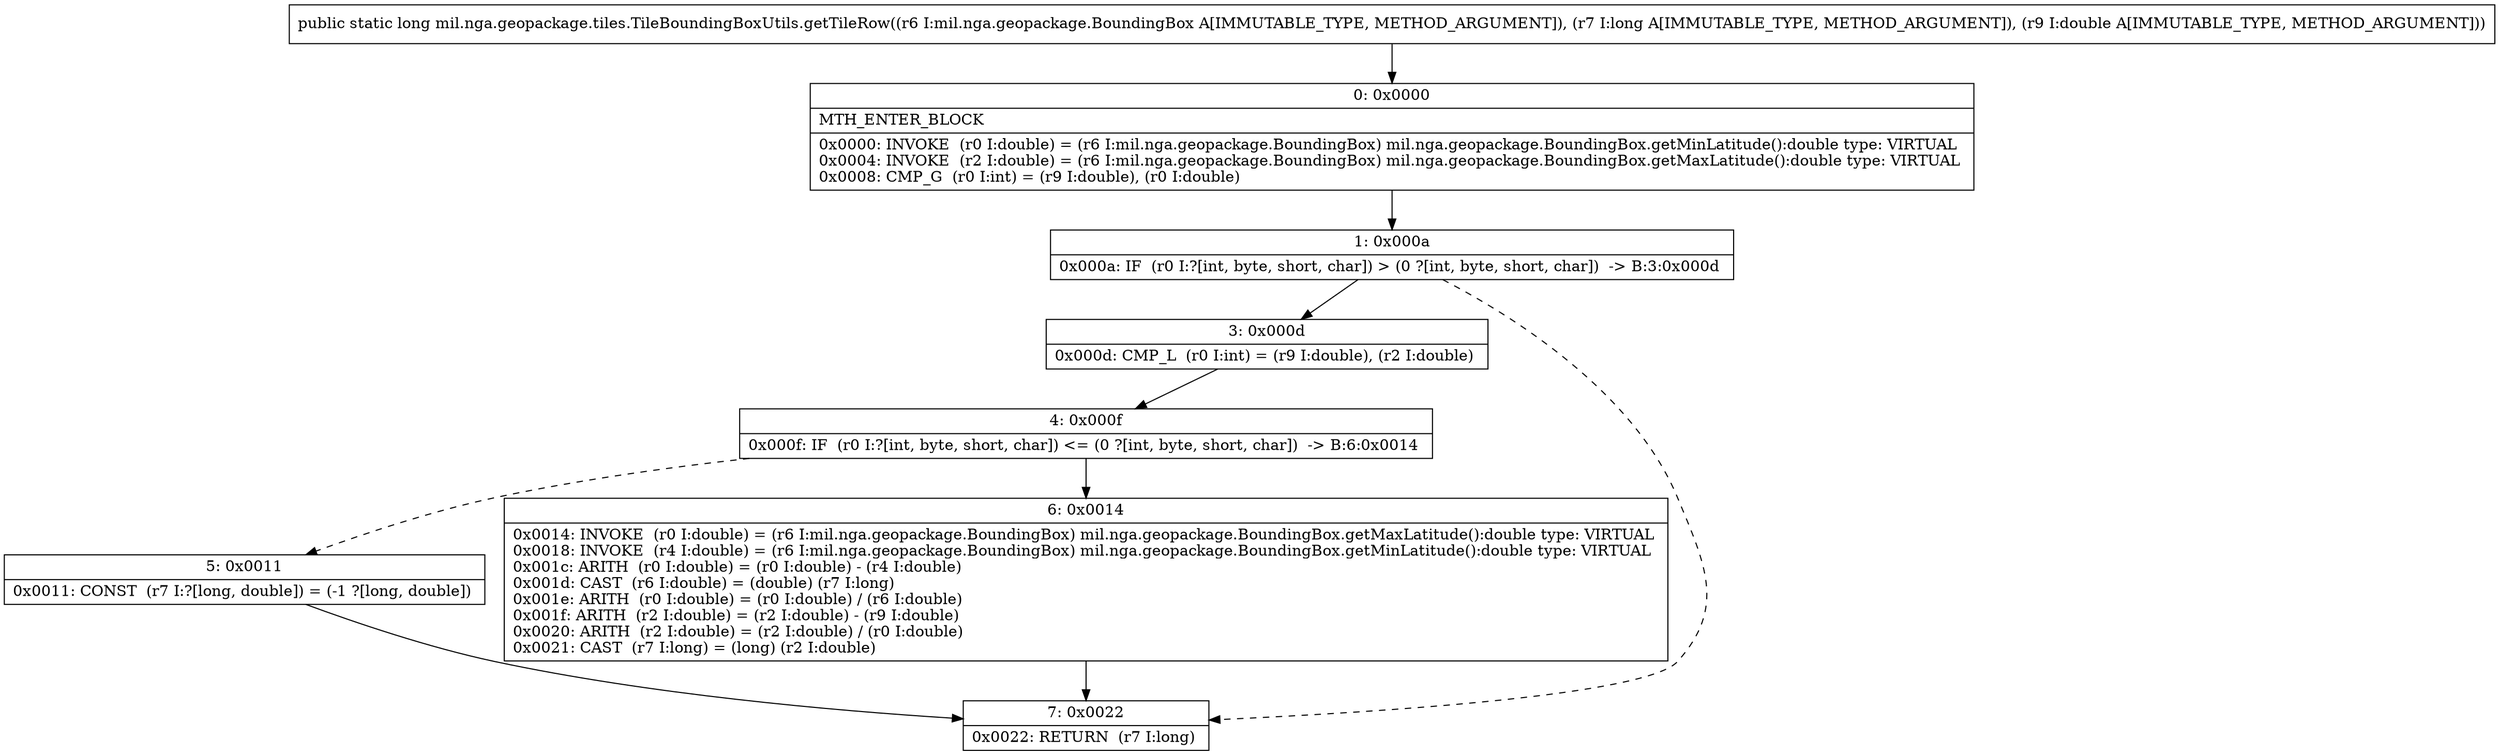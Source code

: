 digraph "CFG formil.nga.geopackage.tiles.TileBoundingBoxUtils.getTileRow(Lmil\/nga\/geopackage\/BoundingBox;JD)J" {
Node_0 [shape=record,label="{0\:\ 0x0000|MTH_ENTER_BLOCK\l|0x0000: INVOKE  (r0 I:double) = (r6 I:mil.nga.geopackage.BoundingBox) mil.nga.geopackage.BoundingBox.getMinLatitude():double type: VIRTUAL \l0x0004: INVOKE  (r2 I:double) = (r6 I:mil.nga.geopackage.BoundingBox) mil.nga.geopackage.BoundingBox.getMaxLatitude():double type: VIRTUAL \l0x0008: CMP_G  (r0 I:int) = (r9 I:double), (r0 I:double) \l}"];
Node_1 [shape=record,label="{1\:\ 0x000a|0x000a: IF  (r0 I:?[int, byte, short, char]) \> (0 ?[int, byte, short, char])  \-\> B:3:0x000d \l}"];
Node_3 [shape=record,label="{3\:\ 0x000d|0x000d: CMP_L  (r0 I:int) = (r9 I:double), (r2 I:double) \l}"];
Node_4 [shape=record,label="{4\:\ 0x000f|0x000f: IF  (r0 I:?[int, byte, short, char]) \<= (0 ?[int, byte, short, char])  \-\> B:6:0x0014 \l}"];
Node_5 [shape=record,label="{5\:\ 0x0011|0x0011: CONST  (r7 I:?[long, double]) = (\-1 ?[long, double]) \l}"];
Node_6 [shape=record,label="{6\:\ 0x0014|0x0014: INVOKE  (r0 I:double) = (r6 I:mil.nga.geopackage.BoundingBox) mil.nga.geopackage.BoundingBox.getMaxLatitude():double type: VIRTUAL \l0x0018: INVOKE  (r4 I:double) = (r6 I:mil.nga.geopackage.BoundingBox) mil.nga.geopackage.BoundingBox.getMinLatitude():double type: VIRTUAL \l0x001c: ARITH  (r0 I:double) = (r0 I:double) \- (r4 I:double) \l0x001d: CAST  (r6 I:double) = (double) (r7 I:long) \l0x001e: ARITH  (r0 I:double) = (r0 I:double) \/ (r6 I:double) \l0x001f: ARITH  (r2 I:double) = (r2 I:double) \- (r9 I:double) \l0x0020: ARITH  (r2 I:double) = (r2 I:double) \/ (r0 I:double) \l0x0021: CAST  (r7 I:long) = (long) (r2 I:double) \l}"];
Node_7 [shape=record,label="{7\:\ 0x0022|0x0022: RETURN  (r7 I:long) \l}"];
MethodNode[shape=record,label="{public static long mil.nga.geopackage.tiles.TileBoundingBoxUtils.getTileRow((r6 I:mil.nga.geopackage.BoundingBox A[IMMUTABLE_TYPE, METHOD_ARGUMENT]), (r7 I:long A[IMMUTABLE_TYPE, METHOD_ARGUMENT]), (r9 I:double A[IMMUTABLE_TYPE, METHOD_ARGUMENT])) }"];
MethodNode -> Node_0;
Node_0 -> Node_1;
Node_1 -> Node_3;
Node_1 -> Node_7[style=dashed];
Node_3 -> Node_4;
Node_4 -> Node_5[style=dashed];
Node_4 -> Node_6;
Node_5 -> Node_7;
Node_6 -> Node_7;
}

